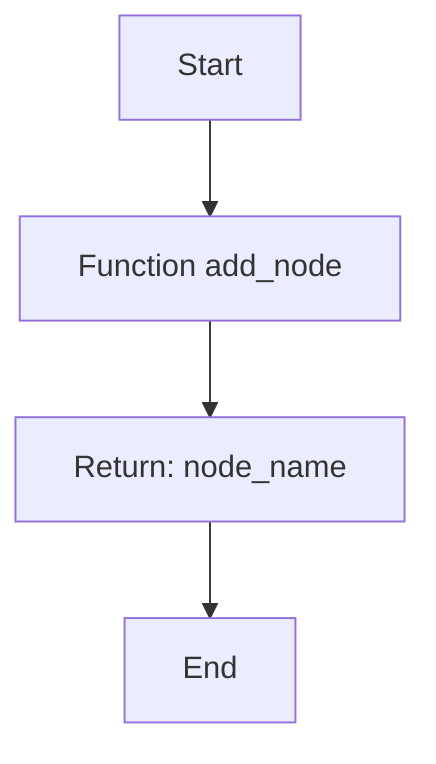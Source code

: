 flowchart TD
Start["Start"]
node1["Function add_node"]
Start --> node1
node2["Return: node_name"]
node1 --> node2
End["End"]
node2 --> End